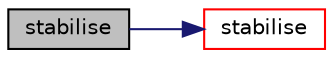 digraph "stabilise"
{
  bgcolor="transparent";
  edge [fontname="Helvetica",fontsize="10",labelfontname="Helvetica",labelfontsize="10"];
  node [fontname="Helvetica",fontsize="10",shape=record];
  rankdir="LR";
  Node77792 [label="stabilise",height=0.2,width=0.4,color="black", fillcolor="grey75", style="filled", fontcolor="black"];
  Node77792 -> Node77793 [color="midnightblue",fontsize="10",style="solid",fontname="Helvetica"];
  Node77793 [label="stabilise",height=0.2,width=0.4,color="red",URL="$a21851.html#a1f3543a73e4e73c68a5d03e4dba703dd"];
}
